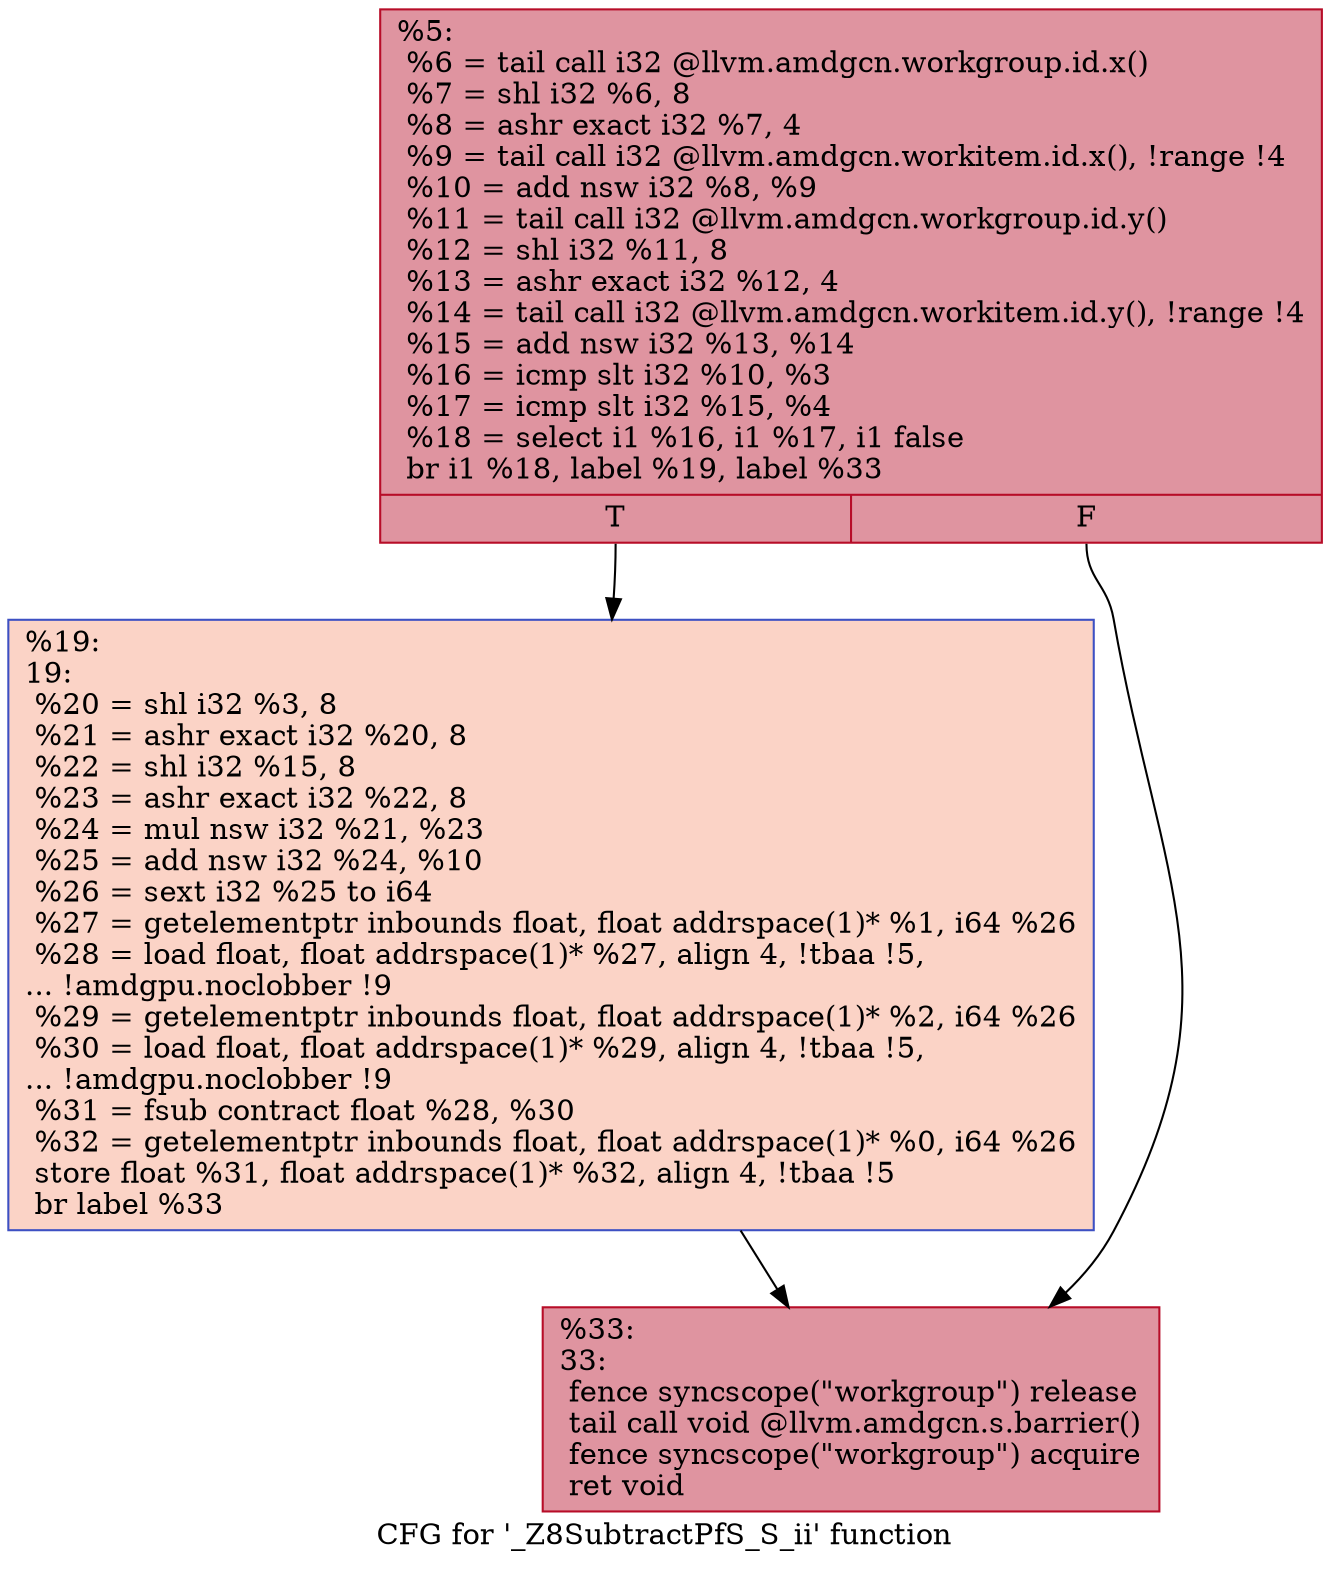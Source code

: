 digraph "CFG for '_Z8SubtractPfS_S_ii' function" {
	label="CFG for '_Z8SubtractPfS_S_ii' function";

	Node0x5b9a360 [shape=record,color="#b70d28ff", style=filled, fillcolor="#b70d2870",label="{%5:\l  %6 = tail call i32 @llvm.amdgcn.workgroup.id.x()\l  %7 = shl i32 %6, 8\l  %8 = ashr exact i32 %7, 4\l  %9 = tail call i32 @llvm.amdgcn.workitem.id.x(), !range !4\l  %10 = add nsw i32 %8, %9\l  %11 = tail call i32 @llvm.amdgcn.workgroup.id.y()\l  %12 = shl i32 %11, 8\l  %13 = ashr exact i32 %12, 4\l  %14 = tail call i32 @llvm.amdgcn.workitem.id.y(), !range !4\l  %15 = add nsw i32 %13, %14\l  %16 = icmp slt i32 %10, %3\l  %17 = icmp slt i32 %15, %4\l  %18 = select i1 %16, i1 %17, i1 false\l  br i1 %18, label %19, label %33\l|{<s0>T|<s1>F}}"];
	Node0x5b9a360:s0 -> Node0x5b9c960;
	Node0x5b9a360:s1 -> Node0x5b9c9f0;
	Node0x5b9c960 [shape=record,color="#3d50c3ff", style=filled, fillcolor="#f59c7d70",label="{%19:\l19:                                               \l  %20 = shl i32 %3, 8\l  %21 = ashr exact i32 %20, 8\l  %22 = shl i32 %15, 8\l  %23 = ashr exact i32 %22, 8\l  %24 = mul nsw i32 %21, %23\l  %25 = add nsw i32 %24, %10\l  %26 = sext i32 %25 to i64\l  %27 = getelementptr inbounds float, float addrspace(1)* %1, i64 %26\l  %28 = load float, float addrspace(1)* %27, align 4, !tbaa !5,\l... !amdgpu.noclobber !9\l  %29 = getelementptr inbounds float, float addrspace(1)* %2, i64 %26\l  %30 = load float, float addrspace(1)* %29, align 4, !tbaa !5,\l... !amdgpu.noclobber !9\l  %31 = fsub contract float %28, %30\l  %32 = getelementptr inbounds float, float addrspace(1)* %0, i64 %26\l  store float %31, float addrspace(1)* %32, align 4, !tbaa !5\l  br label %33\l}"];
	Node0x5b9c960 -> Node0x5b9c9f0;
	Node0x5b9c9f0 [shape=record,color="#b70d28ff", style=filled, fillcolor="#b70d2870",label="{%33:\l33:                                               \l  fence syncscope(\"workgroup\") release\l  tail call void @llvm.amdgcn.s.barrier()\l  fence syncscope(\"workgroup\") acquire\l  ret void\l}"];
}
